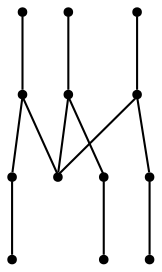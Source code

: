 graph {
  node [shape=point,comment="{\"directed\":false,\"doi\":\"10.1007/978-3-319-50106-2_8\",\"figure\":\"2 (2)\"}"]

  v0 [pos="1233.261052264331,901.1973652812324"]
  v1 [pos="1126.5752665295852,1061.2208714504702"]
  v2 [pos="1206.3504974829962,910.8237706802809"]
  v3 [pos="1126.5752665295852,1041.2137840859111"]
  v4 [pos="1186.5889977381833,921.1993497378114"]
  v5 [pos="1126.5752665295852,1021.2150902896183"]
  v6 [pos="1119.9117090621864,1081.2196924220398"]
  v7 [pos="1033.2292180305494,921.1993497378114"]
  v8 [pos="1113.2418563414358,1094.5591072013644"]
  v9 [pos="1016.9047358507262,913.0408172800328"]
  v10 [pos="1093.2366221915868,1094.5591072013647"]
  v11 [pos="999.8905736925512,901.1973652812324"]
  v12 [pos="1000.8938081585711,950.8629989389207"]

  v0 -- v1 [id="-1",pos="1233.261052264331,901.1973652812324 1126.5752665295852,1061.2208714504702 1126.5752665295852,1061.2208714504702 1126.5752665295852,1061.2208714504702"]
  v11 -- v12 [id="-2",pos="999.8905736925512,901.1973652812324 1000.8938081585711,950.8629989389207 1000.8938081585711,950.8629989389207 1000.8938081585711,950.8629989389207"]
  v11 -- v0 [id="-3",pos="999.8905736925512,901.1973652812324 1233.261052264331,901.1973652812324 1233.261052264331,901.1973652812324 1233.261052264331,901.1973652812324"]
  v9 -- v12 [id="-4",pos="1016.9047358507262,913.0408172800328 1000.8938081585711,950.8629989389207 1000.8938081585711,950.8629989389207 1000.8938081585711,950.8629989389207"]
  v9 -- v2 [id="-5",pos="1016.9047358507262,913.0408172800328 1206.3504974829962,910.8237706802809 1206.3504974829962,910.8237706802809 1206.3504974829962,910.8237706802809"]
  v7 -- v12 [id="-6",pos="1033.2292180305494,921.1993497378114 1000.8938081585711,950.8629989389207 1000.8938081585711,950.8629989389207 1000.8938081585711,950.8629989389207"]
  v7 -- v4 [id="-7",pos="1033.2292180305494,921.1993497378114 1186.5889977381833,921.1993497378114 1186.5889977381833,921.1993497378114 1186.5889977381833,921.1993497378114"]
  v10 -- v11 [id="-8",pos="1093.2366221915868,1094.5591072013647 999.8905736925512,901.1973652812324 999.8905736925512,901.1973652812324 999.8905736925512,901.1973652812324"]
  v8 -- v9 [id="-9",pos="1113.2418563414358,1094.5591072013644 1016.9047358507262,913.0408172800328 1016.9047358507262,913.0408172800328 1016.9047358507262,913.0408172800328"]
  v6 -- v7 [id="-10",pos="1119.9117090621864,1081.2196924220398 1033.2292180305494,921.1993497378114 1033.2292180305494,921.1993497378114 1033.2292180305494,921.1993497378114"]
  v4 -- v5 [id="-11",pos="1186.5889977381833,921.1993497378114 1126.5752665295852,1021.2150902896183 1126.5752665295852,1021.2150902896183 1126.5752665295852,1021.2150902896183"]
  v2 -- v3 [id="-12",pos="1206.3504974829962,910.8237706802809 1126.5752665295852,1041.2137840859111 1126.5752665295852,1041.2137840859111 1126.5752665295852,1041.2137840859111"]
}